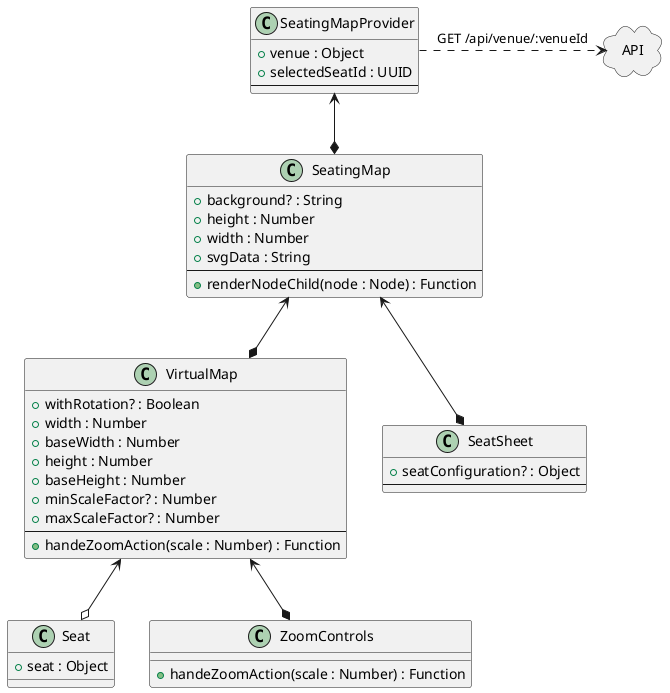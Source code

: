 @startuml
class "SeatingMapProvider" as SMP {
  +venue : Object
  +selectedSeatId : UUID
  --
}

class "SeatingMap" as SM {
+background? : String
+height : Number
+width : Number
+svgData : String
--
+renderNodeChild(node : Node) : Function
}

class "VirtualMap" as VM {
+withRotation? : Boolean
+width : Number
+baseWidth : Number
+height : Number
+baseHeight : Number
+minScaleFactor? : Number
+maxScaleFactor? : Number
--
+handeZoomAction(scale : Number) : Function
}


class "SeatSheet" as Sheet {
 +seatConfiguration? : Object
 --
}

class "Seat" as Seat {
+seat : Object
}

class "ZoomControls" as ZoomControls {
+handeZoomAction(scale : Number) : Function
}

cloud "API" {
}

SMP <-down-* SM
SMP -.right> API : GET /api/venue/:venueId
SM <-down-* VM
SM <-down-* Sheet
VM <-down-o Seat
VM <-down-* ZoomControls

@enduml
